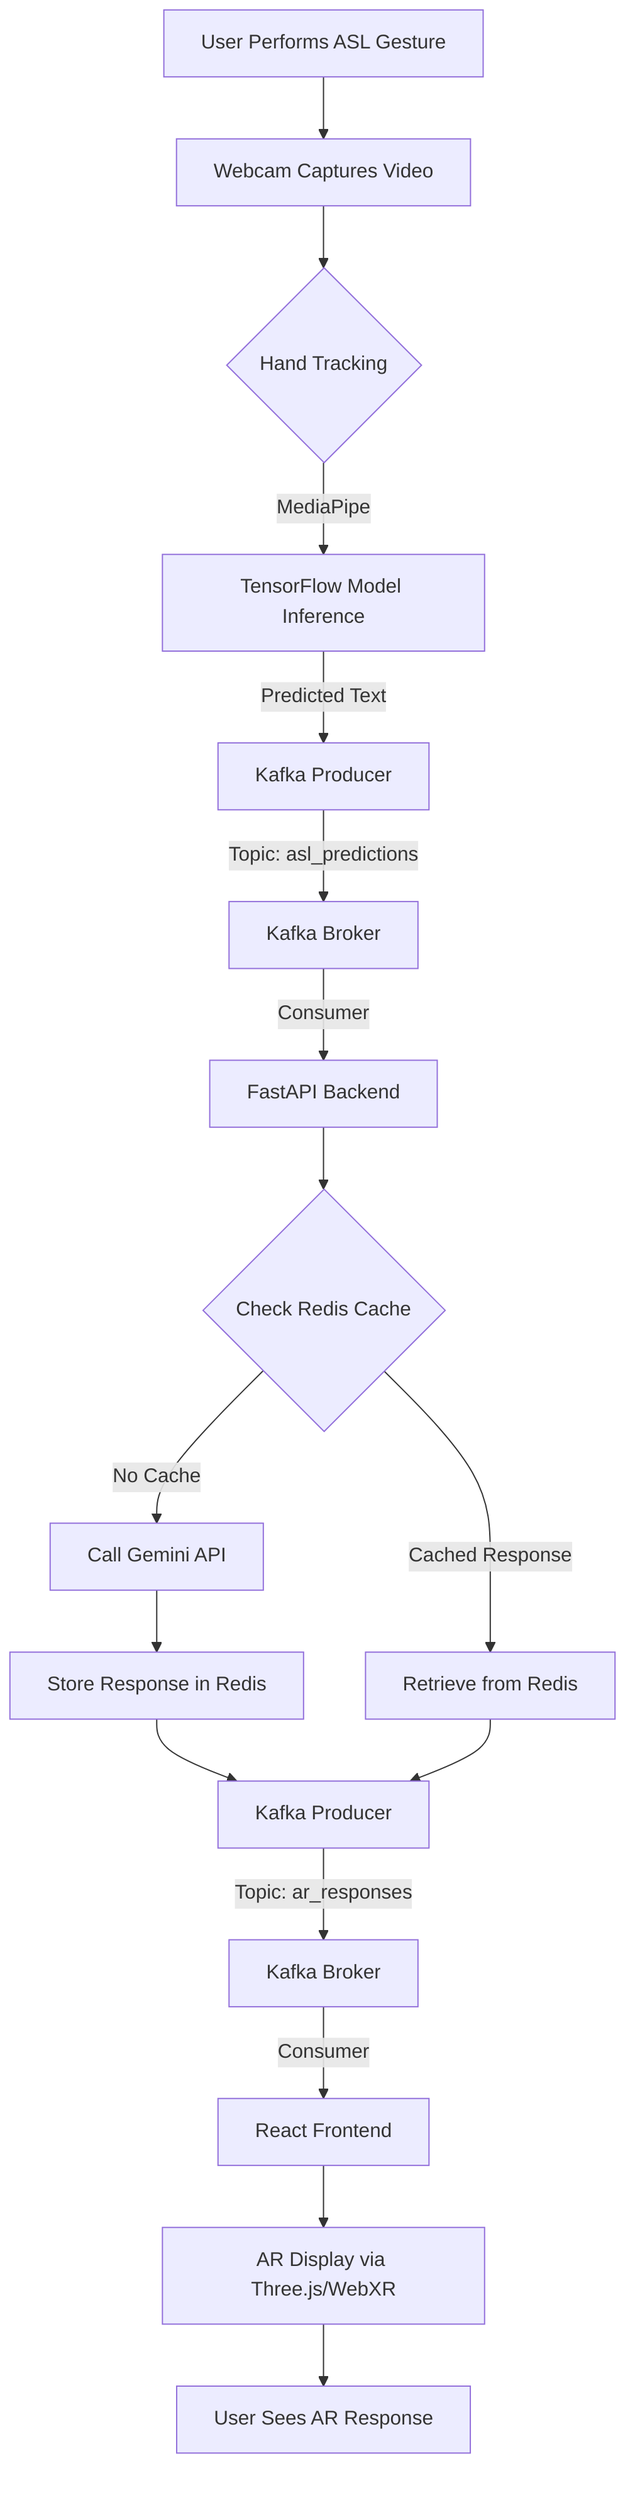 flowchart TB
    A[User Performs ASL Gesture] --> B[Webcam Captures Video]
    B --> C{Hand Tracking}
    C -->|MediaPipe| D[TensorFlow Model Inference]
    D -->|Predicted Text| E[Kafka Producer]
    E -->|Topic: asl_predictions| F[Kafka Broker]
    F -->|Consumer| G[FastAPI Backend]
    G --> H{Check Redis Cache}
    H -->|Cached Response| I[Retrieve from Redis]
    H -->|No Cache| J[Call Gemini API]
    J --> K[Store Response in Redis]
    K --> L[Kafka Producer]
    I --> L
    L -->|Topic: ar_responses| M[Kafka Broker]
    M -->|Consumer| N[React Frontend]
    N --> O[AR Display via Three.js/WebXR]
    O --> P[User Sees AR Response]